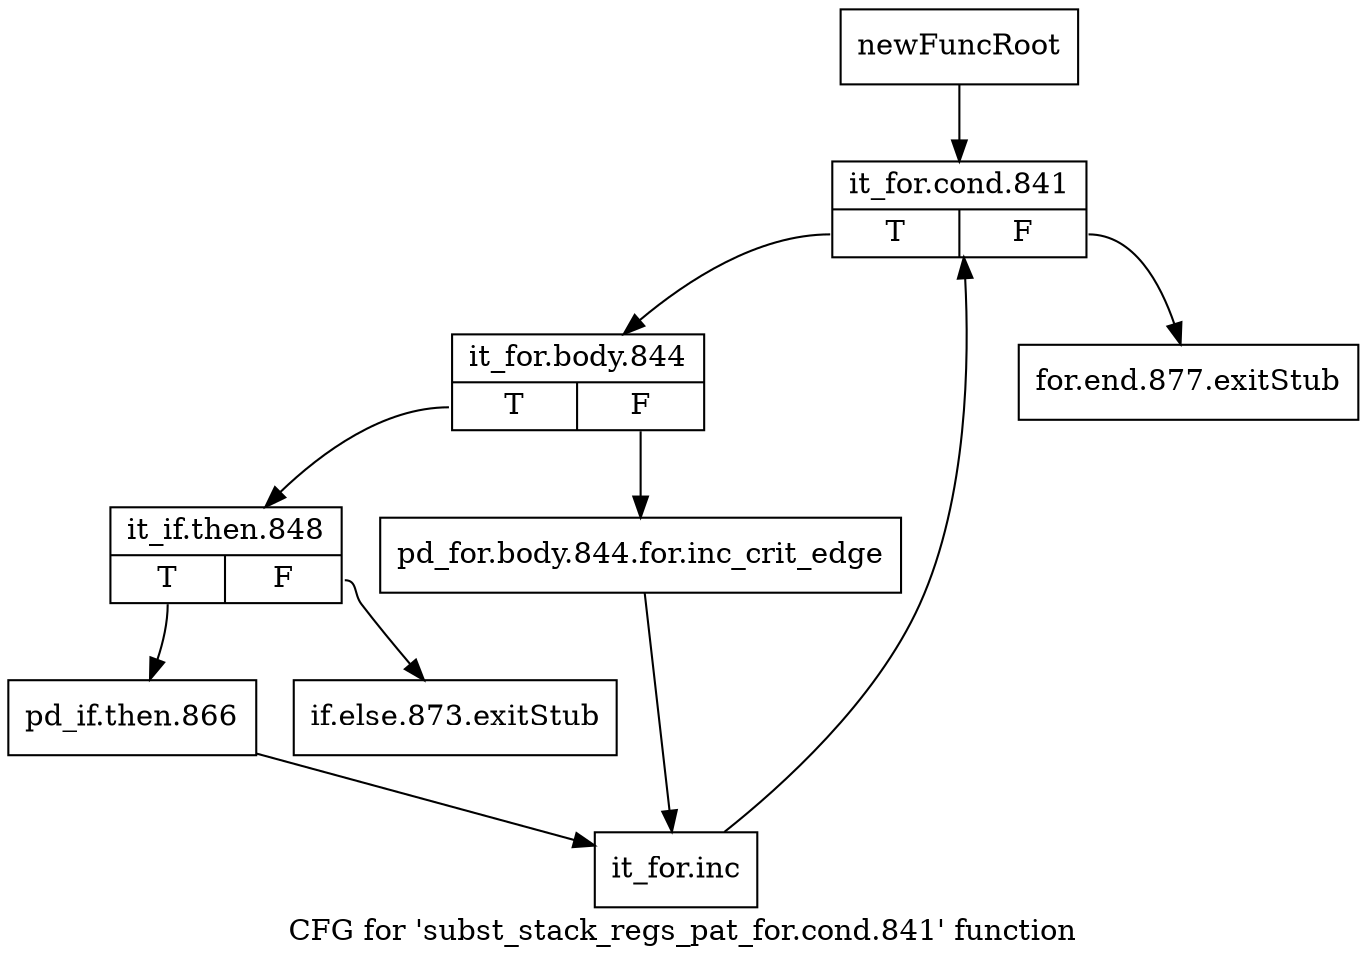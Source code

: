 digraph "CFG for 'subst_stack_regs_pat_for.cond.841' function" {
	label="CFG for 'subst_stack_regs_pat_for.cond.841' function";

	Node0xb9333b0 [shape=record,label="{newFuncRoot}"];
	Node0xb9333b0 -> Node0xb9338c0;
	Node0xb933820 [shape=record,label="{for.end.877.exitStub}"];
	Node0xb933870 [shape=record,label="{if.else.873.exitStub}"];
	Node0xb9338c0 [shape=record,label="{it_for.cond.841|{<s0>T|<s1>F}}"];
	Node0xb9338c0:s0 -> Node0xb933910;
	Node0xb9338c0:s1 -> Node0xb933820;
	Node0xb933910 [shape=record,label="{it_for.body.844|{<s0>T|<s1>F}}"];
	Node0xb933910:s0 -> Node0xb9339b0;
	Node0xb933910:s1 -> Node0xb933960;
	Node0xb933960 [shape=record,label="{pd_for.body.844.for.inc_crit_edge}"];
	Node0xb933960 -> Node0xb933a50;
	Node0xb9339b0 [shape=record,label="{it_if.then.848|{<s0>T|<s1>F}}"];
	Node0xb9339b0:s0 -> Node0xb933a00;
	Node0xb9339b0:s1 -> Node0xb933870;
	Node0xb933a00 [shape=record,label="{pd_if.then.866}"];
	Node0xb933a00 -> Node0xb933a50;
	Node0xb933a50 [shape=record,label="{it_for.inc}"];
	Node0xb933a50 -> Node0xb9338c0;
}
